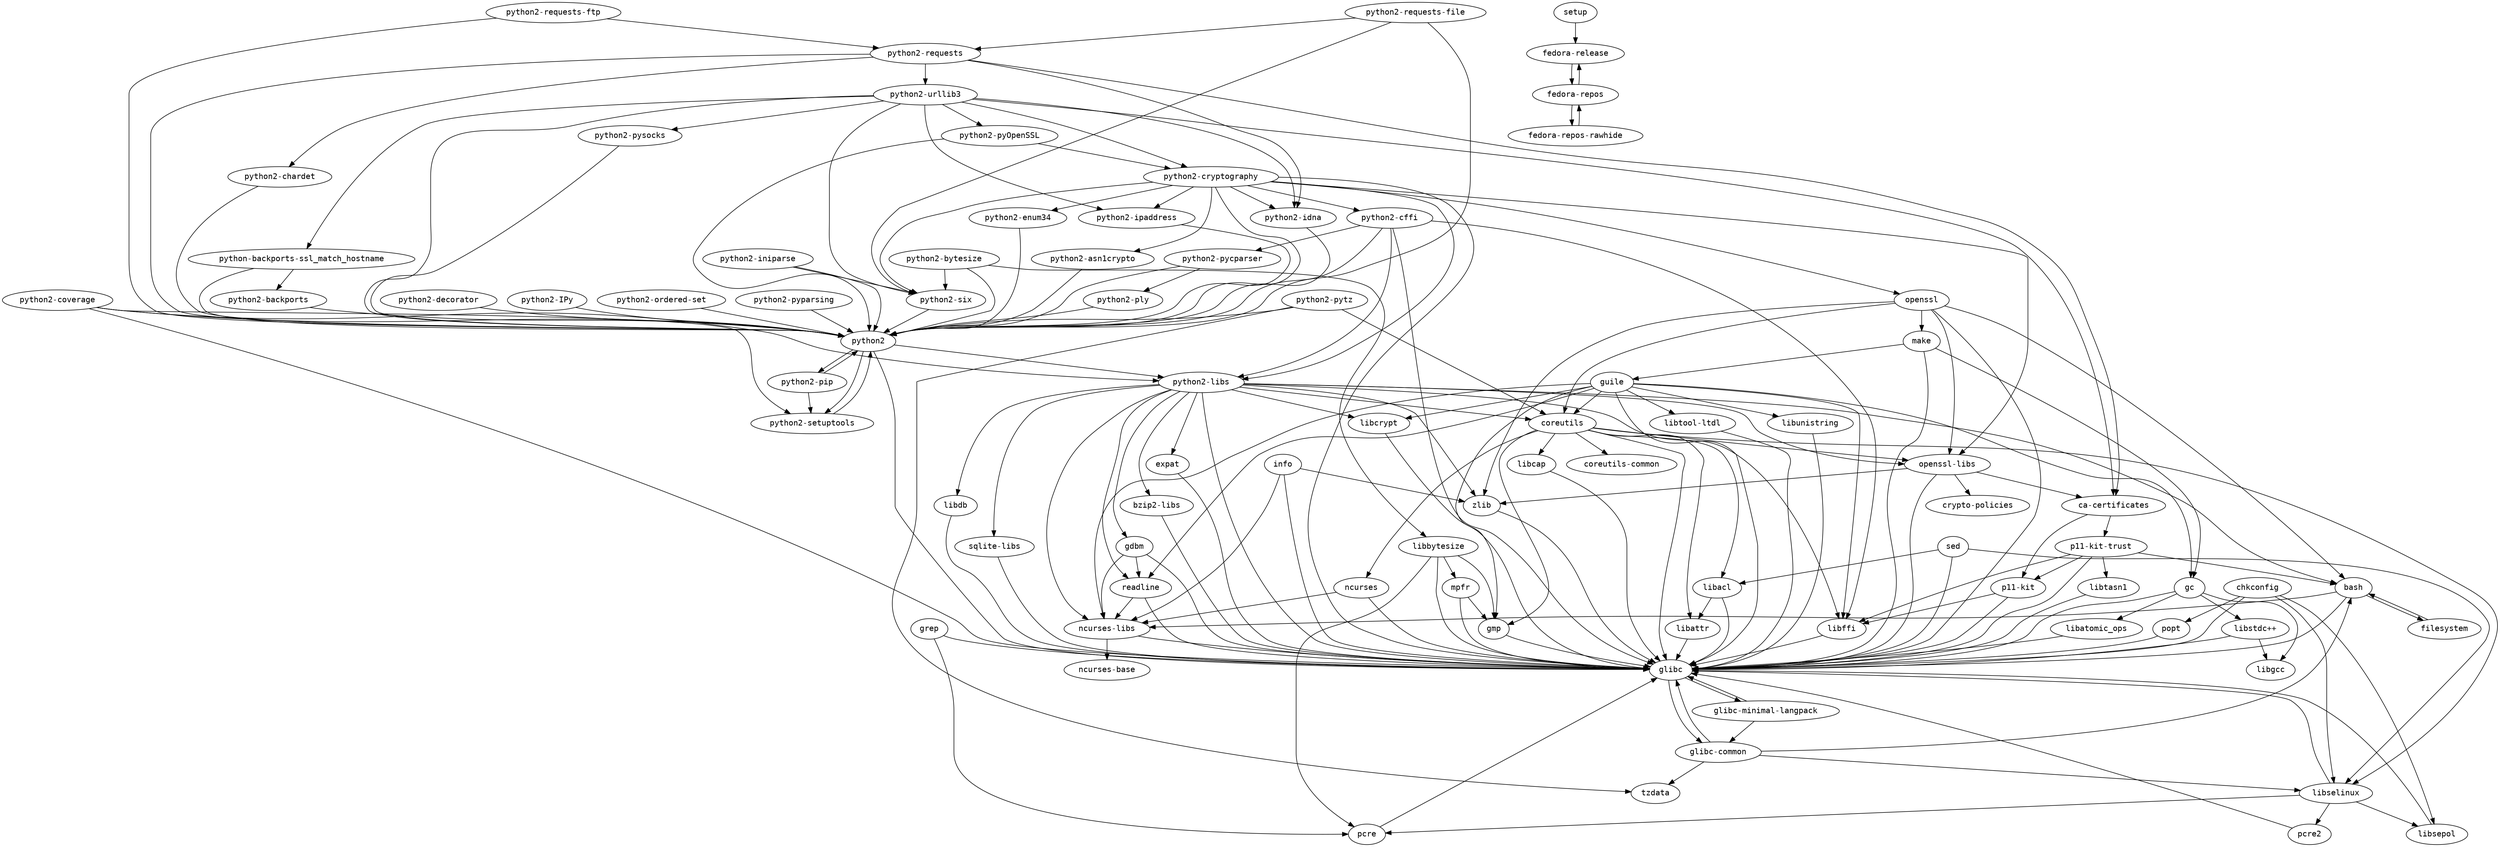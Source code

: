 strict digraph G {
node [fontname=monospace];
  "bash" -> "filesystem";
  "bash" -> "glibc";
  "bash" -> "ncurses-libs";
  "bzip2-libs" -> "glibc";
  "ca-certificates" -> "p11-kit";
  "ca-certificates" -> "p11-kit-trust";
  "chkconfig" -> "glibc";
  "chkconfig" -> "libselinux";
  "chkconfig" -> "libsepol";
  "chkconfig" -> "popt";
  "coreutils" -> "coreutils-common";
  "coreutils" -> "glibc";
  "coreutils" -> "gmp";
  "coreutils" -> "libacl";
  "coreutils" -> "libattr";
  "coreutils" -> "libcap";
  "coreutils" -> "libselinux";
  "coreutils" -> "ncurses";
  "coreutils" -> "openssl-libs";
  "expat" -> "glibc";
  "fedora-release" -> "fedora-repos";
  "fedora-repos" -> "fedora-release";
  "fedora-repos" -> "fedora-repos-rawhide";
  "fedora-repos-rawhide" -> "fedora-repos";
  "filesystem" -> "bash";
  "gc" -> "glibc";
  "gc" -> "libatomic_ops";
  "gc" -> "libgcc";
  "gc" -> "libstdc++";
  "gdbm" -> "glibc";
  "gdbm" -> "ncurses-libs";
  "gdbm" -> "readline";
  "glibc-common" -> "bash";
  "glibc-common" -> "glibc";
  "glibc-common" -> "libselinux";
  "glibc-common" -> "tzdata";
  "glibc" -> "glibc-common";
  "glibc" -> "glibc-minimal-langpack";
  "glibc-minimal-langpack" -> "glibc";
  "glibc-minimal-langpack" -> "glibc-common";
  "gmp" -> "glibc";
  "grep" -> "glibc";
  "grep" -> "pcre";
  "guile" -> "coreutils";
  "guile" -> "gc";
  "guile" -> "glibc";
  "guile" -> "gmp";
  "guile" -> "libcrypt";
  "guile" -> "libffi";
  "guile" -> "libtool-ltdl";
  "guile" -> "libunistring";
  "guile" -> "ncurses-libs";
  "guile" -> "readline";
  "info" -> "glibc";
  "info" -> "ncurses-libs";
  "info" -> "zlib";
  "libacl" -> "glibc";
  "libacl" -> "libattr";
  "libatomic_ops" -> "glibc";
  "libattr" -> "glibc";
  "libbytesize" -> "glibc";
  "libbytesize" -> "gmp";
  "libbytesize" -> "mpfr";
  "libbytesize" -> "pcre";
  "libcap" -> "glibc";
  "libcrypt" -> "glibc";
  "libdb" -> "glibc";
  "libffi" -> "glibc";
  "libselinux" -> "glibc";
  "libselinux" -> "libsepol";
  "libselinux" -> "pcre";
  "libselinux" -> "pcre2";
  "libsepol" -> "glibc";
  "libstdc++" -> "glibc";
  "libstdc++" -> "libgcc";
  "libtasn1" -> "glibc";
  "libtool-ltdl" -> "glibc";
  "libunistring" -> "glibc";
  "make" -> "gc";
  "make" -> "glibc";
  "make" -> "guile";
  "mpfr" -> "glibc";
  "mpfr" -> "gmp";
  "ncurses" -> "glibc";
  "ncurses-libs" -> "glibc";
  "ncurses-libs" -> "ncurses-base";
  "ncurses" -> "ncurses-libs";
  "openssl" -> "bash";
  "openssl" -> "coreutils";
  "openssl" -> "glibc";
  "openssl-libs" -> "ca-certificates";
  "openssl-libs" -> "crypto-policies";
  "openssl-libs" -> "glibc";
  "openssl-libs" -> "zlib";
  "openssl" -> "make";
  "openssl" -> "openssl-libs";
  "openssl" -> "zlib";
  "p11-kit" -> "glibc";
  "p11-kit" -> "libffi";
  "p11-kit-trust" -> "bash";
  "p11-kit-trust" -> "glibc";
  "p11-kit-trust" -> "libffi";
  "p11-kit-trust" -> "libtasn1";
  "p11-kit-trust" -> "p11-kit";
  "pcre2" -> "glibc";
  "pcre" -> "glibc";
  "popt" -> "glibc";
  "python2-asn1crypto" -> "python2";
  "python2-backports" -> "python2";
  "python2-bytesize" -> "libbytesize";
  "python2-bytesize" -> "python2";
  "python2-bytesize" -> "python2-six";
  "python2-cffi" -> "glibc";
  "python2-cffi" -> "libffi";
  "python2-cffi" -> "python2";
  "python2-cffi" -> "python2-libs";
  "python2-cffi" -> "python2-pycparser";
  "python2-chardet" -> "python2";
  "python2-coverage" -> "glibc";
  "python2-coverage" -> "python2";
  "python2-coverage" -> "python2-libs";
  "python2-coverage" -> "python2-setuptools";
  "python2-cryptography" -> "glibc";
  "python2-cryptography" -> "openssl";
  "python2-cryptography" -> "openssl-libs";
  "python2-cryptography" -> "python2";
  "python2-cryptography" -> "python2-asn1crypto";
  "python2-cryptography" -> "python2-cffi";
  "python2-cryptography" -> "python2-enum34";
  "python2-cryptography" -> "python2-idna";
  "python2-cryptography" -> "python2-ipaddress";
  "python2-cryptography" -> "python2-libs";
  "python2-cryptography" -> "python2-six";
  "python2-decorator" -> "python2";
  "python2-enum34" -> "python2";
  "python2" -> "glibc";
  "python2-idna" -> "python2";
  "python2-iniparse" -> "python2";
  "python2-iniparse" -> "python2-six";
  "python2-ipaddress" -> "python2";
  "python2-IPy" -> "python2";
  "python2-libs" -> "bash";
  "python2-libs" -> "bzip2-libs";
  "python2-libs" -> "coreutils";
  "python2-libs" -> "expat";
  "python2-libs" -> "gdbm";
  "python2-libs" -> "glibc";
  "python2-libs" -> "libcrypt";
  "python2-libs" -> "libdb";
  "python2-libs" -> "libffi";
  "python2-libs" -> "ncurses-libs";
  "python2-libs" -> "openssl-libs";
  "python2-libs" -> "readline";
  "python2-libs" -> "sqlite-libs";
  "python2-libs" -> "zlib";
  "python2-ordered-set" -> "python2";
  "python2-pip" -> "python2";
  "python2-pip" -> "python2-setuptools";
  "python2-ply" -> "python2";
  "python2-pycparser" -> "python2";
  "python2-pycparser" -> "python2-ply";
  "python2-pyOpenSSL" -> "python2";
  "python2-pyOpenSSL" -> "python2-cryptography";
  "python2-pyparsing" -> "python2";
  "python2-pysocks" -> "python2";
  "python2" -> "python2-libs";
  "python2" -> "python2-pip";
  "python2" -> "python2-setuptools";
  "python2-pytz" -> "coreutils";
  "python2-pytz" -> "python2";
  "python2-pytz" -> "tzdata";
  "python2-requests" -> "ca-certificates";
  "python2-requests-file" -> "python2";
  "python2-requests-file" -> "python2-requests";
  "python2-requests-file" -> "python2-six";
  "python2-requests-ftp" -> "python2";
  "python2-requests-ftp" -> "python2-requests";
  "python2-requests" -> "python2";
  "python2-requests" -> "python2-chardet";
  "python2-requests" -> "python2-idna";
  "python2-requests" -> "python2-urllib3";
  "python2-setuptools" -> "python2";
  "python2-six" -> "python2";
  "python2-urllib3" -> "ca-certificates";
  "python2-urllib3" -> "python2";
  "python2-urllib3" -> "python2-cryptography";
  "python2-urllib3" -> "python2-idna";
  "python2-urllib3" -> "python2-ipaddress";
  "python2-urllib3" -> "python2-pyOpenSSL";
  "python2-urllib3" -> "python2-pysocks";
  "python2-urllib3" -> "python2-six";
  "python2-urllib3" -> "python-backports-ssl_match_hostname";
  "python-backports-ssl_match_hostname" -> "python2";
  "python-backports-ssl_match_hostname" -> "python2-backports";
  "readline" -> "glibc";
  "readline" -> "ncurses-libs";
  "sed" -> "glibc";
  "sed" -> "libacl";
  "sed" -> "libselinux";
  "setup" -> "fedora-release";
  "sqlite-libs" -> "glibc";
  "zlib" -> "glibc";
}
